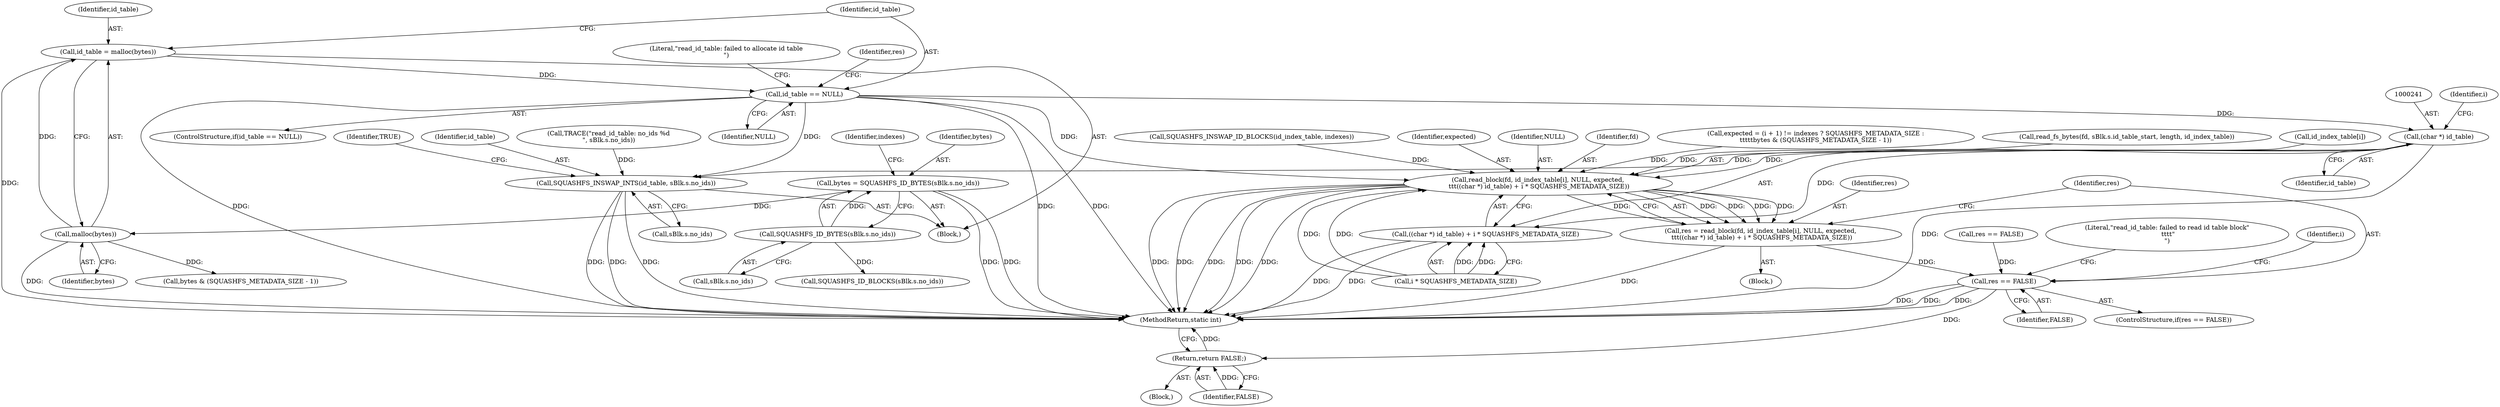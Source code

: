 digraph "0_squashfs-tools_f95864afe8833fe3ad782d714b41378e860977b1_3@API" {
"1000163" [label="(Call,id_table = malloc(bytes))"];
"1000165" [label="(Call,malloc(bytes))"];
"1000109" [label="(Call,bytes = SQUASHFS_ID_BYTES(sBlk.s.no_ids))"];
"1000111" [label="(Call,SQUASHFS_ID_BYTES(sBlk.s.no_ids))"];
"1000168" [label="(Call,id_table == NULL)"];
"1000232" [label="(Call,read_block(fd, id_index_table[i], NULL, expected,\n \t\t\t((char *) id_table) + i * SQUASHFS_METADATA_SIZE))"];
"1000230" [label="(Call,res = read_block(fd, id_index_table[i], NULL, expected,\n \t\t\t((char *) id_table) + i * SQUASHFS_METADATA_SIZE))"];
"1000247" [label="(Call,res == FALSE)"];
"1000253" [label="(Return,return FALSE;)"];
"1000240" [label="(Call,(char *) id_table)"];
"1000239" [label="(Call,((char *) id_table) + i * SQUASHFS_METADATA_SIZE)"];
"1000255" [label="(Call,SQUASHFS_INSWAP_INTS(id_table, sBlk.s.no_ids))"];
"1000110" [label="(Identifier,bytes)"];
"1000230" [label="(Call,res = read_block(fd, id_index_table[i], NULL, expected,\n \t\t\t((char *) id_table) + i * SQUASHFS_METADATA_SIZE))"];
"1000233" [label="(Identifier,fd)"];
"1000225" [label="(Call,bytes & (SQUASHFS_METADATA_SIZE - 1))"];
"1000216" [label="(Call,expected = (i + 1) != indexes ? SQUASHFS_METADATA_SIZE :\n\t\t\t\t\tbytes & (SQUASHFS_METADATA_SIZE - 1))"];
"1000255" [label="(Call,SQUASHFS_INSWAP_INTS(id_table, sBlk.s.no_ids))"];
"1000239" [label="(Call,((char *) id_table) + i * SQUASHFS_METADATA_SIZE)"];
"1000178" [label="(Call,read_fs_bytes(fd, sBlk.s.id_table_start, length, id_index_table))"];
"1000231" [label="(Identifier,res)"];
"1000232" [label="(Call,read_block(fd, id_index_table[i], NULL, expected,\n \t\t\t((char *) id_table) + i * SQUASHFS_METADATA_SIZE))"];
"1000112" [label="(Call,sBlk.s.no_ids)"];
"1000177" [label="(Identifier,res)"];
"1000234" [label="(Call,id_index_table[i])"];
"1000105" [label="(Block,)"];
"1000164" [label="(Identifier,id_table)"];
"1000168" [label="(Call,id_table == NULL)"];
"1000196" [label="(Call,SQUASHFS_INSWAP_ID_BLOCKS(id_index_table, indexes))"];
"1000248" [label="(Identifier,res)"];
"1000169" [label="(Identifier,id_table)"];
"1000242" [label="(Identifier,id_table)"];
"1000238" [label="(Identifier,expected)"];
"1000263" [label="(Identifier,TRUE)"];
"1000111" [label="(Call,SQUASHFS_ID_BYTES(sBlk.s.no_ids))"];
"1000214" [label="(Block,)"];
"1000253" [label="(Return,return FALSE;)"];
"1000188" [label="(Call,res == FALSE)"];
"1000249" [label="(Identifier,FALSE)"];
"1000119" [label="(Identifier,indexes)"];
"1000237" [label="(Identifier,NULL)"];
"1000120" [label="(Call,SQUASHFS_ID_BLOCKS(sBlk.s.no_ids))"];
"1000264" [label="(MethodReturn,static int)"];
"1000244" [label="(Identifier,i)"];
"1000256" [label="(Identifier,id_table)"];
"1000163" [label="(Call,id_table = malloc(bytes))"];
"1000109" [label="(Call,bytes = SQUASHFS_ID_BYTES(sBlk.s.no_ids))"];
"1000252" [label="(Literal,\"read_id_table: failed to read id table block\"\n \t\t\t\t\"\n\")"];
"1000213" [label="(Identifier,i)"];
"1000250" [label="(Block,)"];
"1000166" [label="(Identifier,bytes)"];
"1000246" [label="(ControlStructure,if(res == FALSE))"];
"1000152" [label="(Call,TRACE(\"read_id_table: no_ids %d\n\", sBlk.s.no_ids))"];
"1000243" [label="(Call,i * SQUASHFS_METADATA_SIZE)"];
"1000254" [label="(Identifier,FALSE)"];
"1000165" [label="(Call,malloc(bytes))"];
"1000257" [label="(Call,sBlk.s.no_ids)"];
"1000240" [label="(Call,(char *) id_table)"];
"1000170" [label="(Identifier,NULL)"];
"1000173" [label="(Literal,\"read_id_table: failed to allocate id table\n\")"];
"1000167" [label="(ControlStructure,if(id_table == NULL))"];
"1000247" [label="(Call,res == FALSE)"];
"1000163" -> "1000105"  [label="AST: "];
"1000163" -> "1000165"  [label="CFG: "];
"1000164" -> "1000163"  [label="AST: "];
"1000165" -> "1000163"  [label="AST: "];
"1000169" -> "1000163"  [label="CFG: "];
"1000163" -> "1000264"  [label="DDG: "];
"1000165" -> "1000163"  [label="DDG: "];
"1000163" -> "1000168"  [label="DDG: "];
"1000165" -> "1000166"  [label="CFG: "];
"1000166" -> "1000165"  [label="AST: "];
"1000165" -> "1000264"  [label="DDG: "];
"1000109" -> "1000165"  [label="DDG: "];
"1000165" -> "1000225"  [label="DDG: "];
"1000109" -> "1000105"  [label="AST: "];
"1000109" -> "1000111"  [label="CFG: "];
"1000110" -> "1000109"  [label="AST: "];
"1000111" -> "1000109"  [label="AST: "];
"1000119" -> "1000109"  [label="CFG: "];
"1000109" -> "1000264"  [label="DDG: "];
"1000109" -> "1000264"  [label="DDG: "];
"1000111" -> "1000109"  [label="DDG: "];
"1000111" -> "1000112"  [label="CFG: "];
"1000112" -> "1000111"  [label="AST: "];
"1000111" -> "1000120"  [label="DDG: "];
"1000168" -> "1000167"  [label="AST: "];
"1000168" -> "1000170"  [label="CFG: "];
"1000169" -> "1000168"  [label="AST: "];
"1000170" -> "1000168"  [label="AST: "];
"1000173" -> "1000168"  [label="CFG: "];
"1000177" -> "1000168"  [label="CFG: "];
"1000168" -> "1000264"  [label="DDG: "];
"1000168" -> "1000264"  [label="DDG: "];
"1000168" -> "1000264"  [label="DDG: "];
"1000168" -> "1000232"  [label="DDG: "];
"1000168" -> "1000240"  [label="DDG: "];
"1000168" -> "1000255"  [label="DDG: "];
"1000232" -> "1000230"  [label="AST: "];
"1000232" -> "1000239"  [label="CFG: "];
"1000233" -> "1000232"  [label="AST: "];
"1000234" -> "1000232"  [label="AST: "];
"1000237" -> "1000232"  [label="AST: "];
"1000238" -> "1000232"  [label="AST: "];
"1000239" -> "1000232"  [label="AST: "];
"1000230" -> "1000232"  [label="CFG: "];
"1000232" -> "1000264"  [label="DDG: "];
"1000232" -> "1000264"  [label="DDG: "];
"1000232" -> "1000264"  [label="DDG: "];
"1000232" -> "1000264"  [label="DDG: "];
"1000232" -> "1000264"  [label="DDG: "];
"1000232" -> "1000230"  [label="DDG: "];
"1000232" -> "1000230"  [label="DDG: "];
"1000232" -> "1000230"  [label="DDG: "];
"1000232" -> "1000230"  [label="DDG: "];
"1000232" -> "1000230"  [label="DDG: "];
"1000178" -> "1000232"  [label="DDG: "];
"1000196" -> "1000232"  [label="DDG: "];
"1000216" -> "1000232"  [label="DDG: "];
"1000240" -> "1000232"  [label="DDG: "];
"1000243" -> "1000232"  [label="DDG: "];
"1000243" -> "1000232"  [label="DDG: "];
"1000230" -> "1000214"  [label="AST: "];
"1000231" -> "1000230"  [label="AST: "];
"1000248" -> "1000230"  [label="CFG: "];
"1000230" -> "1000264"  [label="DDG: "];
"1000230" -> "1000247"  [label="DDG: "];
"1000247" -> "1000246"  [label="AST: "];
"1000247" -> "1000249"  [label="CFG: "];
"1000248" -> "1000247"  [label="AST: "];
"1000249" -> "1000247"  [label="AST: "];
"1000252" -> "1000247"  [label="CFG: "];
"1000213" -> "1000247"  [label="CFG: "];
"1000247" -> "1000264"  [label="DDG: "];
"1000247" -> "1000264"  [label="DDG: "];
"1000247" -> "1000264"  [label="DDG: "];
"1000188" -> "1000247"  [label="DDG: "];
"1000247" -> "1000253"  [label="DDG: "];
"1000253" -> "1000250"  [label="AST: "];
"1000253" -> "1000254"  [label="CFG: "];
"1000254" -> "1000253"  [label="AST: "];
"1000264" -> "1000253"  [label="CFG: "];
"1000253" -> "1000264"  [label="DDG: "];
"1000254" -> "1000253"  [label="DDG: "];
"1000240" -> "1000239"  [label="AST: "];
"1000240" -> "1000242"  [label="CFG: "];
"1000241" -> "1000240"  [label="AST: "];
"1000242" -> "1000240"  [label="AST: "];
"1000244" -> "1000240"  [label="CFG: "];
"1000240" -> "1000264"  [label="DDG: "];
"1000240" -> "1000239"  [label="DDG: "];
"1000240" -> "1000255"  [label="DDG: "];
"1000239" -> "1000243"  [label="CFG: "];
"1000243" -> "1000239"  [label="AST: "];
"1000239" -> "1000264"  [label="DDG: "];
"1000239" -> "1000264"  [label="DDG: "];
"1000243" -> "1000239"  [label="DDG: "];
"1000243" -> "1000239"  [label="DDG: "];
"1000255" -> "1000105"  [label="AST: "];
"1000255" -> "1000257"  [label="CFG: "];
"1000256" -> "1000255"  [label="AST: "];
"1000257" -> "1000255"  [label="AST: "];
"1000263" -> "1000255"  [label="CFG: "];
"1000255" -> "1000264"  [label="DDG: "];
"1000255" -> "1000264"  [label="DDG: "];
"1000255" -> "1000264"  [label="DDG: "];
"1000152" -> "1000255"  [label="DDG: "];
}
